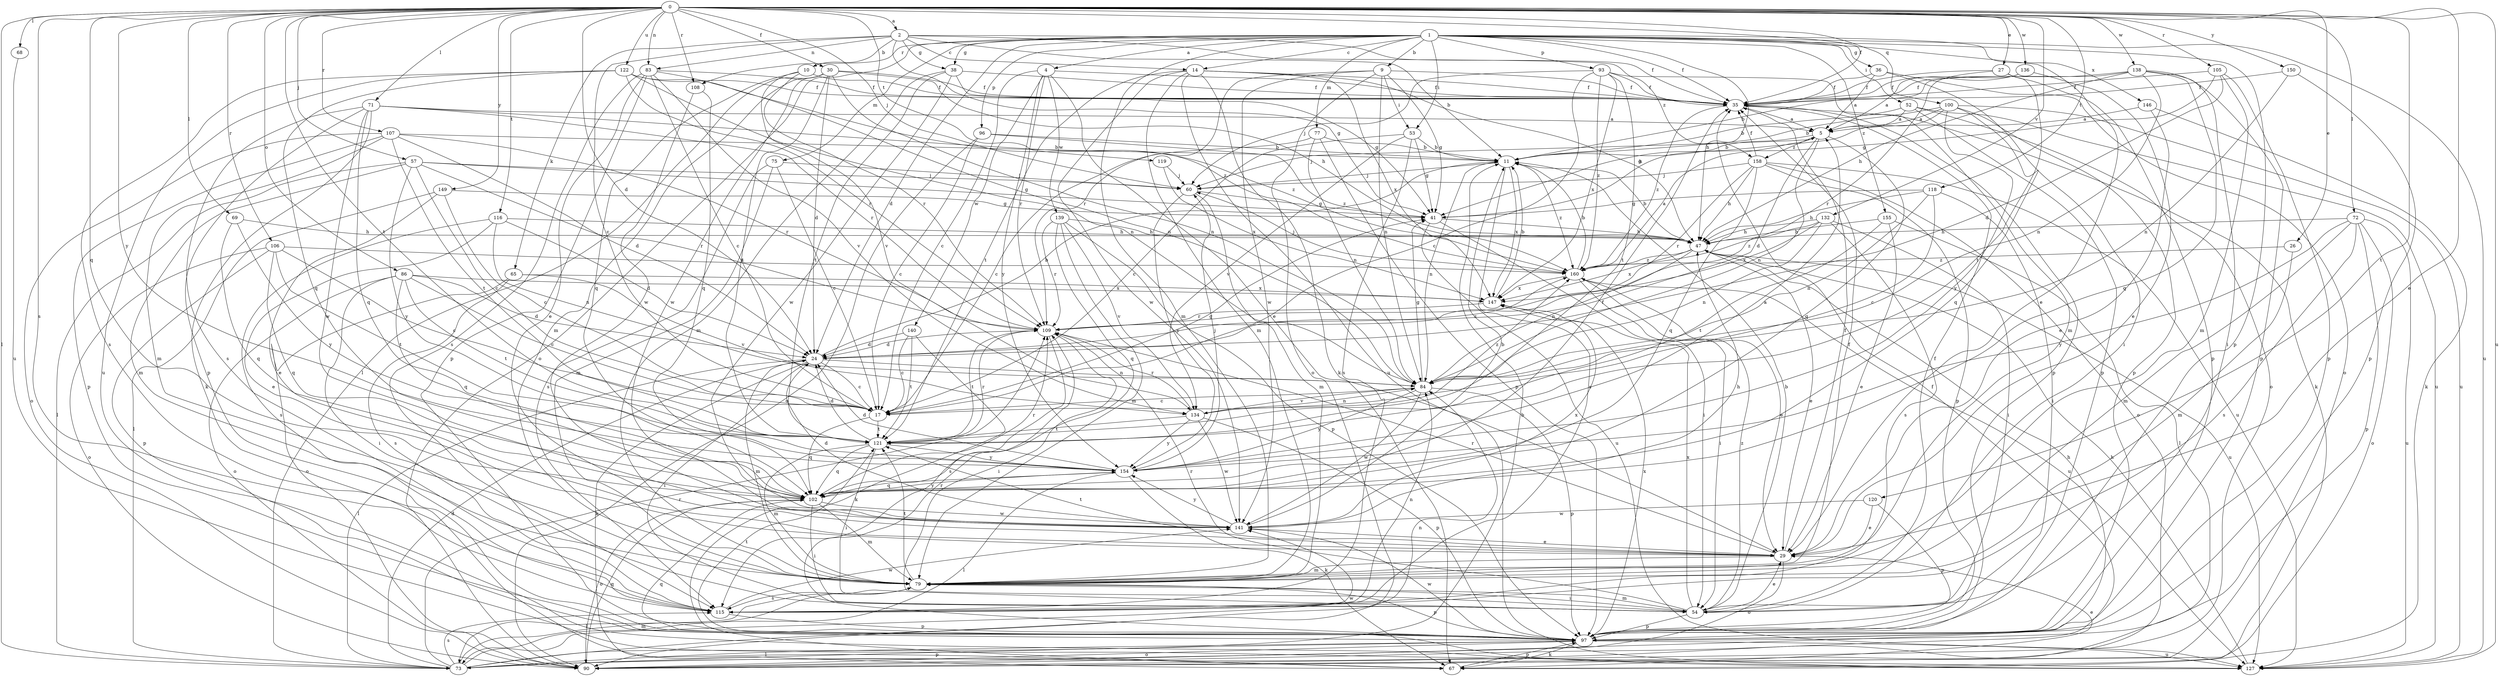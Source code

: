 strict digraph  {
0;
1;
2;
4;
5;
9;
10;
11;
14;
17;
24;
26;
27;
29;
30;
35;
36;
38;
41;
47;
52;
53;
54;
57;
60;
65;
67;
68;
69;
71;
72;
73;
75;
77;
79;
83;
84;
86;
90;
93;
96;
97;
100;
102;
105;
106;
107;
108;
109;
115;
116;
118;
119;
120;
121;
122;
127;
132;
134;
136;
138;
139;
140;
141;
146;
147;
149;
150;
154;
155;
158;
160;
0 -> 2  [label=a];
0 -> 24  [label=d];
0 -> 26  [label=e];
0 -> 27  [label=e];
0 -> 29  [label=e];
0 -> 30  [label=f];
0 -> 35  [label=f];
0 -> 57  [label=j];
0 -> 60  [label=j];
0 -> 68  [label=l];
0 -> 69  [label=l];
0 -> 71  [label=l];
0 -> 72  [label=l];
0 -> 73  [label=l];
0 -> 83  [label=n];
0 -> 86  [label=o];
0 -> 100  [label=q];
0 -> 102  [label=q];
0 -> 105  [label=r];
0 -> 106  [label=r];
0 -> 107  [label=r];
0 -> 108  [label=r];
0 -> 115  [label=s];
0 -> 116  [label=t];
0 -> 118  [label=t];
0 -> 119  [label=t];
0 -> 120  [label=t];
0 -> 121  [label=t];
0 -> 122  [label=u];
0 -> 127  [label=u];
0 -> 132  [label=v];
0 -> 136  [label=w];
0 -> 138  [label=w];
0 -> 149  [label=y];
0 -> 150  [label=y];
0 -> 154  [label=y];
1 -> 4  [label=a];
1 -> 9  [label=b];
1 -> 14  [label=c];
1 -> 24  [label=d];
1 -> 29  [label=e];
1 -> 35  [label=f];
1 -> 36  [label=g];
1 -> 38  [label=g];
1 -> 47  [label=h];
1 -> 52  [label=i];
1 -> 53  [label=i];
1 -> 75  [label=m];
1 -> 77  [label=m];
1 -> 79  [label=m];
1 -> 90  [label=o];
1 -> 93  [label=p];
1 -> 96  [label=p];
1 -> 97  [label=p];
1 -> 108  [label=r];
1 -> 127  [label=u];
1 -> 146  [label=x];
1 -> 155  [label=z];
2 -> 10  [label=b];
2 -> 11  [label=b];
2 -> 14  [label=c];
2 -> 17  [label=c];
2 -> 35  [label=f];
2 -> 38  [label=g];
2 -> 41  [label=g];
2 -> 65  [label=k];
2 -> 83  [label=n];
2 -> 158  [label=z];
4 -> 17  [label=c];
4 -> 29  [label=e];
4 -> 35  [label=f];
4 -> 109  [label=r];
4 -> 139  [label=w];
4 -> 140  [label=w];
4 -> 154  [label=y];
5 -> 11  [label=b];
5 -> 24  [label=d];
5 -> 60  [label=j];
5 -> 84  [label=n];
5 -> 102  [label=q];
5 -> 158  [label=z];
9 -> 35  [label=f];
9 -> 41  [label=g];
9 -> 53  [label=i];
9 -> 84  [label=n];
9 -> 90  [label=o];
9 -> 109  [label=r];
9 -> 141  [label=w];
10 -> 35  [label=f];
10 -> 102  [label=q];
10 -> 109  [label=r];
10 -> 134  [label=v];
11 -> 60  [label=j];
11 -> 84  [label=n];
11 -> 115  [label=s];
11 -> 147  [label=x];
11 -> 160  [label=z];
14 -> 35  [label=f];
14 -> 47  [label=h];
14 -> 67  [label=k];
14 -> 79  [label=m];
14 -> 121  [label=t];
14 -> 127  [label=u];
14 -> 141  [label=w];
14 -> 147  [label=x];
17 -> 41  [label=g];
17 -> 102  [label=q];
17 -> 121  [label=t];
24 -> 11  [label=b];
24 -> 17  [label=c];
24 -> 54  [label=i];
24 -> 67  [label=k];
24 -> 73  [label=l];
24 -> 79  [label=m];
24 -> 84  [label=n];
24 -> 160  [label=z];
26 -> 79  [label=m];
26 -> 160  [label=z];
27 -> 35  [label=f];
27 -> 97  [label=p];
27 -> 109  [label=r];
27 -> 121  [label=t];
29 -> 35  [label=f];
29 -> 79  [label=m];
29 -> 90  [label=o];
29 -> 109  [label=r];
29 -> 121  [label=t];
30 -> 24  [label=d];
30 -> 35  [label=f];
30 -> 47  [label=h];
30 -> 73  [label=l];
30 -> 79  [label=m];
30 -> 84  [label=n];
30 -> 121  [label=t];
30 -> 141  [label=w];
35 -> 5  [label=a];
35 -> 67  [label=k];
35 -> 97  [label=p];
35 -> 160  [label=z];
36 -> 5  [label=a];
36 -> 35  [label=f];
36 -> 54  [label=i];
36 -> 90  [label=o];
38 -> 35  [label=f];
38 -> 41  [label=g];
38 -> 79  [label=m];
38 -> 121  [label=t];
38 -> 141  [label=w];
41 -> 47  [label=h];
41 -> 54  [label=i];
41 -> 127  [label=u];
47 -> 11  [label=b];
47 -> 29  [label=e];
47 -> 84  [label=n];
47 -> 127  [label=u];
47 -> 147  [label=x];
47 -> 160  [label=z];
52 -> 5  [label=a];
52 -> 11  [label=b];
52 -> 90  [label=o];
52 -> 97  [label=p];
52 -> 127  [label=u];
53 -> 11  [label=b];
53 -> 17  [label=c];
53 -> 41  [label=g];
53 -> 115  [label=s];
53 -> 134  [label=v];
54 -> 11  [label=b];
54 -> 29  [label=e];
54 -> 35  [label=f];
54 -> 79  [label=m];
54 -> 97  [label=p];
54 -> 109  [label=r];
54 -> 147  [label=x];
54 -> 160  [label=z];
57 -> 17  [label=c];
57 -> 41  [label=g];
57 -> 60  [label=j];
57 -> 73  [label=l];
57 -> 79  [label=m];
57 -> 109  [label=r];
57 -> 154  [label=y];
60 -> 41  [label=g];
60 -> 79  [label=m];
60 -> 154  [label=y];
65 -> 90  [label=o];
65 -> 115  [label=s];
65 -> 134  [label=v];
65 -> 147  [label=x];
67 -> 29  [label=e];
67 -> 97  [label=p];
68 -> 127  [label=u];
69 -> 47  [label=h];
69 -> 102  [label=q];
69 -> 154  [label=y];
71 -> 5  [label=a];
71 -> 67  [label=k];
71 -> 97  [label=p];
71 -> 102  [label=q];
71 -> 109  [label=r];
71 -> 115  [label=s];
71 -> 141  [label=w];
71 -> 160  [label=z];
72 -> 47  [label=h];
72 -> 79  [label=m];
72 -> 90  [label=o];
72 -> 97  [label=p];
72 -> 115  [label=s];
72 -> 127  [label=u];
72 -> 154  [label=y];
73 -> 11  [label=b];
73 -> 24  [label=d];
73 -> 47  [label=h];
73 -> 79  [label=m];
73 -> 84  [label=n];
73 -> 97  [label=p];
73 -> 109  [label=r];
73 -> 115  [label=s];
73 -> 141  [label=w];
75 -> 17  [label=c];
75 -> 60  [label=j];
75 -> 79  [label=m];
75 -> 115  [label=s];
77 -> 11  [label=b];
77 -> 17  [label=c];
77 -> 84  [label=n];
77 -> 97  [label=p];
79 -> 35  [label=f];
79 -> 54  [label=i];
79 -> 73  [label=l];
79 -> 97  [label=p];
79 -> 115  [label=s];
79 -> 121  [label=t];
83 -> 17  [label=c];
83 -> 29  [label=e];
83 -> 35  [label=f];
83 -> 84  [label=n];
83 -> 97  [label=p];
83 -> 115  [label=s];
83 -> 134  [label=v];
84 -> 17  [label=c];
84 -> 41  [label=g];
84 -> 97  [label=p];
84 -> 134  [label=v];
84 -> 141  [label=w];
84 -> 154  [label=y];
86 -> 17  [label=c];
86 -> 24  [label=d];
86 -> 54  [label=i];
86 -> 90  [label=o];
86 -> 102  [label=q];
86 -> 121  [label=t];
86 -> 147  [label=x];
90 -> 35  [label=f];
90 -> 102  [label=q];
93 -> 17  [label=c];
93 -> 35  [label=f];
93 -> 60  [label=j];
93 -> 79  [label=m];
93 -> 121  [label=t];
93 -> 147  [label=x];
93 -> 160  [label=z];
96 -> 11  [label=b];
96 -> 17  [label=c];
96 -> 90  [label=o];
96 -> 160  [label=z];
97 -> 67  [label=k];
97 -> 73  [label=l];
97 -> 90  [label=o];
97 -> 109  [label=r];
97 -> 121  [label=t];
97 -> 127  [label=u];
97 -> 141  [label=w];
97 -> 147  [label=x];
100 -> 5  [label=a];
100 -> 11  [label=b];
100 -> 41  [label=g];
100 -> 97  [label=p];
100 -> 102  [label=q];
100 -> 127  [label=u];
100 -> 154  [label=y];
102 -> 35  [label=f];
102 -> 54  [label=i];
102 -> 79  [label=m];
102 -> 90  [label=o];
102 -> 109  [label=r];
102 -> 141  [label=w];
102 -> 154  [label=y];
105 -> 24  [label=d];
105 -> 35  [label=f];
105 -> 41  [label=g];
105 -> 79  [label=m];
105 -> 97  [label=p];
106 -> 17  [label=c];
106 -> 90  [label=o];
106 -> 97  [label=p];
106 -> 102  [label=q];
106 -> 121  [label=t];
106 -> 160  [label=z];
107 -> 11  [label=b];
107 -> 24  [label=d];
107 -> 79  [label=m];
107 -> 90  [label=o];
107 -> 97  [label=p];
107 -> 109  [label=r];
107 -> 121  [label=t];
108 -> 102  [label=q];
108 -> 141  [label=w];
109 -> 24  [label=d];
109 -> 54  [label=i];
109 -> 115  [label=s];
109 -> 121  [label=t];
115 -> 84  [label=n];
115 -> 97  [label=p];
115 -> 141  [label=w];
116 -> 24  [label=d];
116 -> 29  [label=e];
116 -> 47  [label=h];
116 -> 84  [label=n];
116 -> 115  [label=s];
118 -> 17  [label=c];
118 -> 41  [label=g];
118 -> 47  [label=h];
118 -> 54  [label=i];
118 -> 84  [label=n];
119 -> 60  [label=j];
119 -> 147  [label=x];
120 -> 29  [label=e];
120 -> 97  [label=p];
120 -> 141  [label=w];
121 -> 24  [label=d];
121 -> 54  [label=i];
121 -> 79  [label=m];
121 -> 102  [label=q];
121 -> 109  [label=r];
121 -> 154  [label=y];
122 -> 35  [label=f];
122 -> 84  [label=n];
122 -> 102  [label=q];
122 -> 109  [label=r];
122 -> 115  [label=s];
122 -> 127  [label=u];
122 -> 160  [label=z];
127 -> 47  [label=h];
127 -> 102  [label=q];
132 -> 47  [label=h];
132 -> 54  [label=i];
132 -> 84  [label=n];
132 -> 115  [label=s];
132 -> 147  [label=x];
132 -> 160  [label=z];
134 -> 84  [label=n];
134 -> 97  [label=p];
134 -> 109  [label=r];
134 -> 121  [label=t];
134 -> 141  [label=w];
134 -> 154  [label=y];
134 -> 160  [label=z];
136 -> 5  [label=a];
136 -> 29  [label=e];
136 -> 35  [label=f];
138 -> 11  [label=b];
138 -> 35  [label=f];
138 -> 47  [label=h];
138 -> 54  [label=i];
138 -> 84  [label=n];
138 -> 97  [label=p];
138 -> 102  [label=q];
139 -> 47  [label=h];
139 -> 79  [label=m];
139 -> 97  [label=p];
139 -> 102  [label=q];
139 -> 109  [label=r];
139 -> 134  [label=v];
140 -> 17  [label=c];
140 -> 24  [label=d];
140 -> 67  [label=k];
140 -> 121  [label=t];
141 -> 11  [label=b];
141 -> 24  [label=d];
141 -> 29  [label=e];
141 -> 47  [label=h];
141 -> 147  [label=x];
141 -> 154  [label=y];
146 -> 5  [label=a];
146 -> 29  [label=e];
146 -> 67  [label=k];
147 -> 11  [label=b];
147 -> 109  [label=r];
149 -> 17  [label=c];
149 -> 29  [label=e];
149 -> 41  [label=g];
149 -> 73  [label=l];
150 -> 35  [label=f];
150 -> 84  [label=n];
150 -> 97  [label=p];
154 -> 5  [label=a];
154 -> 24  [label=d];
154 -> 60  [label=j];
154 -> 67  [label=k];
154 -> 73  [label=l];
154 -> 102  [label=q];
155 -> 29  [label=e];
155 -> 47  [label=h];
155 -> 73  [label=l];
155 -> 121  [label=t];
158 -> 35  [label=f];
158 -> 47  [label=h];
158 -> 60  [label=j];
158 -> 90  [label=o];
158 -> 97  [label=p];
158 -> 102  [label=q];
158 -> 109  [label=r];
158 -> 127  [label=u];
160 -> 5  [label=a];
160 -> 11  [label=b];
160 -> 29  [label=e];
160 -> 54  [label=i];
160 -> 60  [label=j];
160 -> 127  [label=u];
160 -> 147  [label=x];
}
